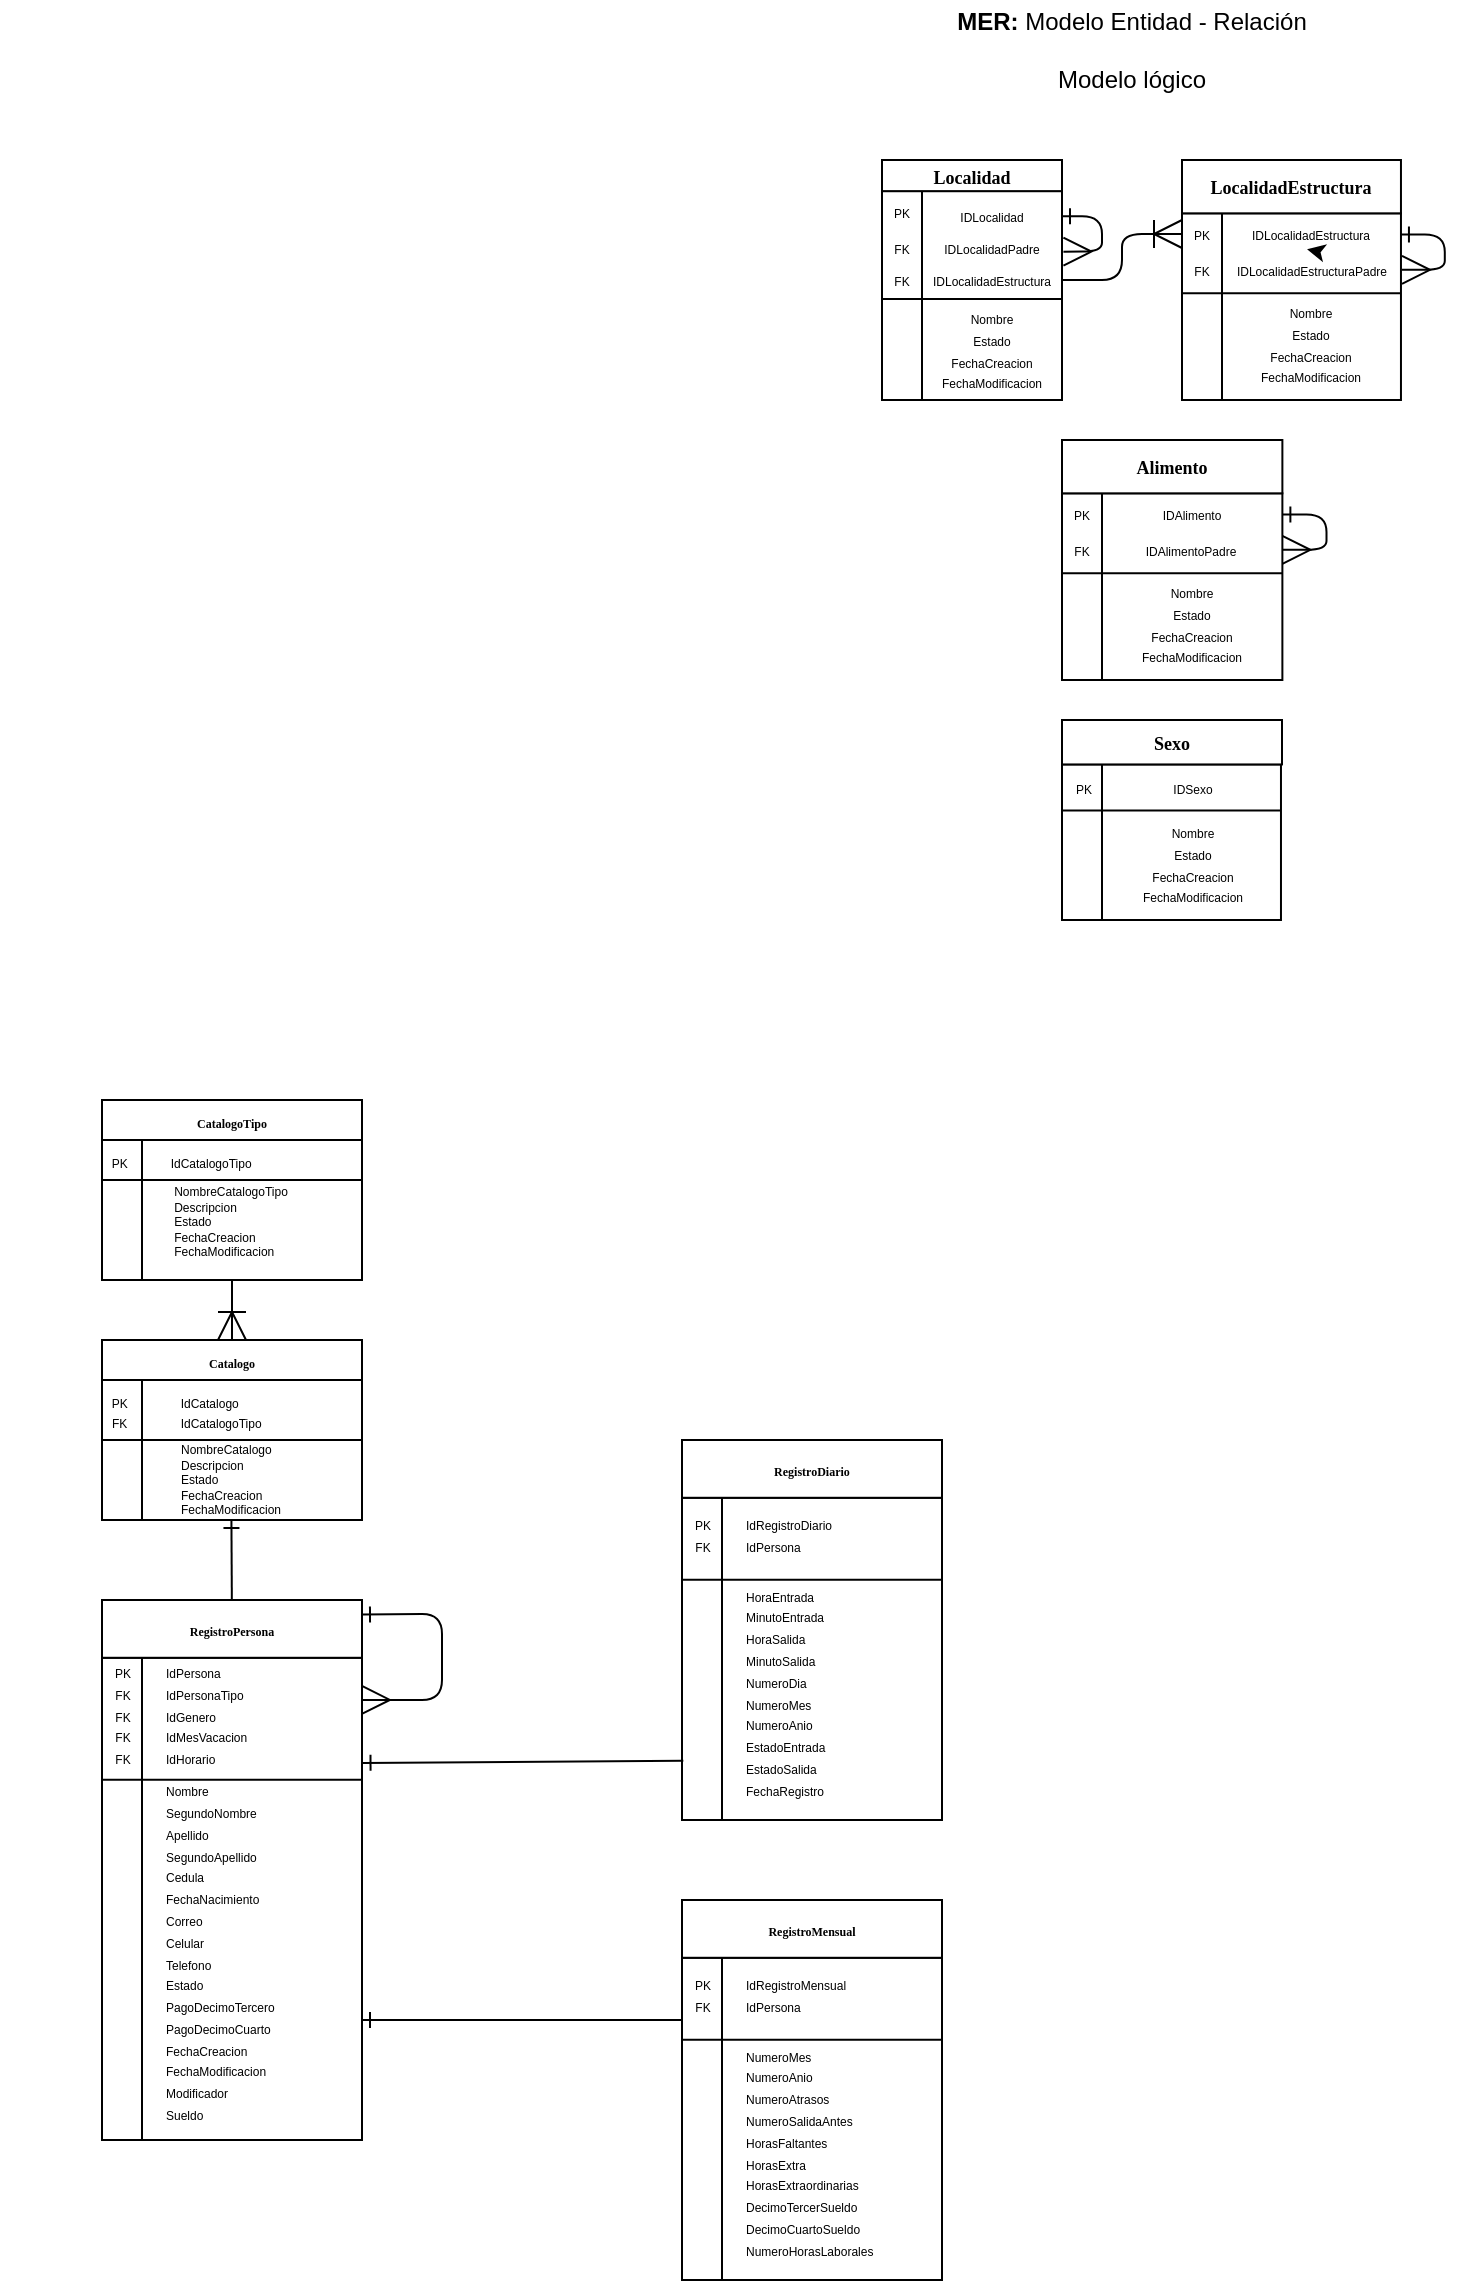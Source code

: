 <mxfile>
    <diagram id="bL_CgyZNcGlEZLFtbiTR" name="Page-1">
        <mxGraphModel dx="1449" dy="546" grid="1" gridSize="10" guides="1" tooltips="1" connect="1" arrows="1" fold="1" page="1" pageScale="1" pageWidth="850" pageHeight="1100" math="0" shadow="0">
            <root>
                <mxCell id="0"/>
                <mxCell id="1" parent="0"/>
                <mxCell id="77" value="&lt;b&gt;MER:&lt;/b&gt; Modelo Entidad - Relación&lt;br&gt;&lt;br&gt;Modelo lógico" style="text;html=1;strokeColor=none;fillColor=none;align=center;verticalAlign=middle;whiteSpace=wrap;rounded=0;" parent="1" vertex="1">
                    <mxGeometry x="490" y="30" width="230" height="50" as="geometry"/>
                </mxCell>
                <mxCell id="6" value="" style="group" parent="1" vertex="1" connectable="0">
                    <mxGeometry x="500" y="110" width="70" height="120" as="geometry"/>
                </mxCell>
                <mxCell id="4" value="" style="shape=internalStorage;whiteSpace=wrap;html=1;backgroundOutline=1;movable=1;resizable=1;rotatable=1;deletable=1;editable=1;connectable=1;dx=20;dy=54;" parent="6" vertex="1">
                    <mxGeometry x="-20" y="15.56" width="90" height="104.44" as="geometry"/>
                </mxCell>
                <mxCell id="5" value="&lt;b style=&quot;border-color: var(--border-color); font-family: &amp;quot;Comic Sans MS&amp;quot;;&quot;&gt;&lt;font style=&quot;font-size: 9px;&quot;&gt;Localidad&lt;/font&gt;&lt;/b&gt;" style="rounded=0;whiteSpace=wrap;html=1;shadow=0;movable=1;resizable=1;rotatable=1;deletable=1;editable=1;connectable=1;" parent="6" vertex="1">
                    <mxGeometry x="-20" width="90" height="15.56" as="geometry"/>
                </mxCell>
                <mxCell id="8" value="&lt;span style=&quot;font-size: 6px;&quot;&gt;IDLocalidad&lt;/span&gt;" style="text;html=1;strokeColor=none;fillColor=none;align=center;verticalAlign=middle;whiteSpace=wrap;rounded=0;shadow=0;fontSize=9;" parent="6" vertex="1">
                    <mxGeometry y="20" width="70" height="16.11" as="geometry"/>
                </mxCell>
                <mxCell id="9" value="&lt;span style=&quot;font-size: 6px;&quot;&gt;Nombre&lt;/span&gt;&lt;br style=&quot;border-color: var(--border-color); font-size: 6px;&quot;&gt;&lt;span style=&quot;font-size: 6px;&quot;&gt;Estado&lt;/span&gt;&lt;br style=&quot;border-color: var(--border-color); font-size: 6px;&quot;&gt;&lt;span style=&quot;font-size: 6px;&quot;&gt;FechaCreacion&lt;/span&gt;&lt;br style=&quot;border-color: var(--border-color); font-size: 6px;&quot;&gt;&lt;span style=&quot;font-size: 6px;&quot;&gt;FechaModificacion&lt;/span&gt;" style="text;html=1;strokeColor=none;fillColor=none;align=center;verticalAlign=middle;whiteSpace=wrap;rounded=0;shadow=0;fontSize=9;" parent="6" vertex="1">
                    <mxGeometry y="70.55" width="70" height="49.45" as="geometry"/>
                </mxCell>
                <mxCell id="95" value="&lt;font style=&quot;font-size: 6px;&quot;&gt;FK&lt;/font&gt;" style="text;html=1;strokeColor=none;fillColor=none;align=center;verticalAlign=middle;whiteSpace=wrap;rounded=0;shadow=0;fontSize=9;" parent="6" vertex="1">
                    <mxGeometry x="-20" y="54.44" width="20" height="11.11" as="geometry"/>
                </mxCell>
                <mxCell id="96" value="&lt;span style=&quot;font-size: 6px;&quot;&gt;IDLocalidadPadre&lt;/span&gt;" style="text;html=1;strokeColor=none;fillColor=none;align=center;verticalAlign=middle;whiteSpace=wrap;rounded=0;shadow=0;fontSize=9;" parent="6" vertex="1">
                    <mxGeometry y="33.33" width="70" height="21.11" as="geometry"/>
                </mxCell>
                <mxCell id="97" value="&lt;span style=&quot;font-size: 6px;&quot;&gt;IDLocalidadEstructura&lt;/span&gt;" style="text;html=1;strokeColor=none;fillColor=none;align=center;verticalAlign=middle;whiteSpace=wrap;rounded=0;shadow=0;fontSize=9;" parent="6" vertex="1">
                    <mxGeometry y="49.44" width="70" height="21.11" as="geometry"/>
                </mxCell>
                <mxCell id="10" value="" style="group" parent="1" vertex="1" connectable="0">
                    <mxGeometry x="630" y="110" width="110" height="120" as="geometry"/>
                </mxCell>
                <mxCell id="11" value="" style="shape=internalStorage;whiteSpace=wrap;html=1;backgroundOutline=1;movable=1;resizable=1;rotatable=1;deletable=1;editable=1;connectable=1;dx=20;dy=40;" parent="10" vertex="1">
                    <mxGeometry y="26.667" width="109.482" height="93.333" as="geometry"/>
                </mxCell>
                <mxCell id="12" value="&lt;font face=&quot;Comic Sans MS&quot; style=&quot;font-size: 9px;&quot;&gt;&lt;b style=&quot;&quot;&gt;LocalidadEstructura&lt;/b&gt;&lt;/font&gt;" style="rounded=0;whiteSpace=wrap;html=1;shadow=0;movable=1;resizable=1;rotatable=1;deletable=1;editable=1;connectable=1;" parent="10" vertex="1">
                    <mxGeometry width="109.482" height="26.667" as="geometry"/>
                </mxCell>
                <mxCell id="15" value="&lt;span style=&quot;font-size: 6px;&quot;&gt;Nombre&lt;br&gt;Estado&lt;br&gt;FechaCreacion&lt;br&gt;FechaModificacion&lt;br&gt;&lt;/span&gt;" style="text;html=1;strokeColor=none;fillColor=none;align=center;verticalAlign=middle;whiteSpace=wrap;rounded=0;shadow=0;fontSize=9;" parent="10" vertex="1">
                    <mxGeometry x="20" y="64.62" width="89.48" height="55.38" as="geometry"/>
                </mxCell>
                <mxCell id="13" value="&lt;font style=&quot;font-size: 6px;&quot;&gt;PK&lt;/font&gt;" style="text;html=1;strokeColor=none;fillColor=none;align=center;verticalAlign=middle;whiteSpace=wrap;rounded=0;shadow=0;fontSize=9;" parent="10" vertex="1">
                    <mxGeometry y="26.67" width="20" height="21.11" as="geometry"/>
                </mxCell>
                <mxCell id="14" value="&lt;font style=&quot;font-size: 6px;&quot;&gt;IDLocalidadEstructura&lt;/font&gt;" style="text;html=1;strokeColor=none;fillColor=none;align=center;verticalAlign=middle;whiteSpace=wrap;rounded=0;shadow=0;fontSize=9;" parent="10" vertex="1">
                    <mxGeometry x="20" y="26.67" width="89.48" height="21.11" as="geometry"/>
                </mxCell>
                <mxCell id="87" style="edgeStyle=none;html=1;exitX=0.5;exitY=0;exitDx=0;exitDy=0;" parent="10" source="86" edge="1">
                    <mxGeometry relative="1" as="geometry">
                        <mxPoint x="62.532" y="44.62" as="targetPoint"/>
                    </mxGeometry>
                </mxCell>
                <mxCell id="86" value="&lt;font style=&quot;font-size: 6px;&quot;&gt;IDLocalidadEstructuraPadre&lt;/font&gt;" style="text;html=1;strokeColor=none;fillColor=none;align=center;verticalAlign=middle;whiteSpace=wrap;rounded=0;shadow=0;fontSize=9;" parent="10" vertex="1">
                    <mxGeometry x="20" y="45.18" width="90" height="19.44" as="geometry"/>
                </mxCell>
                <mxCell id="17" value="&lt;font style=&quot;font-size: 6px;&quot;&gt;FK&lt;/font&gt;" style="text;html=1;strokeColor=none;fillColor=none;align=center;verticalAlign=middle;whiteSpace=wrap;rounded=0;shadow=0;fontSize=9;" parent="10" vertex="1">
                    <mxGeometry y="44.62" width="20" height="20" as="geometry"/>
                </mxCell>
                <mxCell id="91" value="" style="endArrow=ERmany;endFill=0;endSize=12;html=1;fontFamily=Comic Sans MS;fontSize=6;startArrow=ERone;startFill=0;exitX=1;exitY=0.5;exitDx=0;exitDy=0;edgeStyle=orthogonalEdgeStyle;entryX=1;entryY=0.5;entryDx=0;entryDy=0;" parent="10" source="14" target="86" edge="1">
                    <mxGeometry width="160" relative="1" as="geometry">
                        <mxPoint x="110.212" y="30" as="sourcePoint"/>
                        <mxPoint x="167.872" y="60" as="targetPoint"/>
                        <Array as="points">
                            <mxPoint x="131.378" y="37"/>
                            <mxPoint x="131.378" y="55"/>
                        </Array>
                    </mxGeometry>
                </mxCell>
                <mxCell id="19" value="" style="endArrow=ERoneToMany;endFill=0;endSize=12;html=1;fontFamily=Comic Sans MS;fontSize=6;edgeStyle=orthogonalEdgeStyle;entryX=0;entryY=0.5;entryDx=0;entryDy=0;" parent="1" target="13" edge="1">
                    <mxGeometry width="160" relative="1" as="geometry">
                        <mxPoint x="570" y="170" as="sourcePoint"/>
                        <mxPoint x="630" y="154.68" as="targetPoint"/>
                        <Array as="points">
                            <mxPoint x="600" y="170"/>
                            <mxPoint x="600" y="147"/>
                            <mxPoint x="630" y="147"/>
                        </Array>
                    </mxGeometry>
                </mxCell>
                <mxCell id="59" value="" style="group" parent="1" vertex="1" connectable="0">
                    <mxGeometry x="420" y="560" width="130" height="610" as="geometry"/>
                </mxCell>
                <mxCell id="67" value="" style="group" parent="59" vertex="1" connectable="0">
                    <mxGeometry y="230" width="130" height="380" as="geometry"/>
                </mxCell>
                <mxCell id="20" value="" style="group" parent="67" vertex="1" connectable="0">
                    <mxGeometry x="-330" y="-210" width="130" height="90" as="geometry"/>
                </mxCell>
                <mxCell id="21" value="" style="shape=internalStorage;whiteSpace=wrap;html=1;backgroundOutline=1;movable=1;resizable=1;rotatable=1;deletable=1;editable=1;connectable=1;" parent="20" vertex="1">
                    <mxGeometry y="20" width="130.0" height="70" as="geometry"/>
                </mxCell>
                <mxCell id="22" value="&lt;font face=&quot;Comic Sans MS&quot; style=&quot;font-size: 6px;&quot;&gt;&lt;b style=&quot;&quot;&gt;CatalogoTipo&lt;/b&gt;&lt;/font&gt;" style="rounded=0;whiteSpace=wrap;html=1;shadow=0;movable=1;resizable=1;rotatable=1;deletable=1;editable=1;connectable=1;" parent="20" vertex="1">
                    <mxGeometry width="130.0" height="20" as="geometry"/>
                </mxCell>
                <mxCell id="23" value="&lt;font style=&quot;font-size: 6px;&quot;&gt;&lt;br&gt;&amp;nbsp; &amp;nbsp; PK&lt;/font&gt;" style="text;html=1;strokeColor=none;fillColor=none;align=center;verticalAlign=middle;whiteSpace=wrap;rounded=0;shadow=0;fontSize=9;" parent="20" vertex="1">
                    <mxGeometry x="-50.003" y="10" width="111.429" height="30.0" as="geometry"/>
                </mxCell>
                <mxCell id="24" value="&lt;font style=&quot;font-size: 6px;&quot;&gt;&lt;span style=&quot;white-space: pre;&quot;&gt;&#9;&lt;/span&gt;&lt;br&gt;&amp;nbsp; &amp;nbsp; &amp;nbsp; &amp;nbsp; IdCatalogoTipo&lt;/font&gt;" style="text;html=1;strokeColor=none;fillColor=none;align=left;verticalAlign=middle;whiteSpace=wrap;rounded=0;shadow=0;fontSize=9;" parent="20" vertex="1">
                    <mxGeometry x="18.571" y="10" width="111.429" height="30.0" as="geometry"/>
                </mxCell>
                <mxCell id="25" value="&lt;span style=&quot;font-size: 6px;&quot;&gt;NombreCatalogoTipo&lt;/span&gt;&lt;br&gt;&lt;div style=&quot;font-size: 6px; text-align: left;&quot;&gt;&lt;span style=&quot;background-color: initial;&quot;&gt;Descripcion&lt;/span&gt;&lt;/div&gt;&lt;div style=&quot;font-size: 6px; text-align: left;&quot;&gt;&lt;span style=&quot;background-color: initial;&quot;&gt;Estado&lt;/span&gt;&lt;/div&gt;&lt;div style=&quot;font-size: 6px; text-align: left;&quot;&gt;&lt;span style=&quot;background-color: initial;&quot;&gt;FechaCreacion&lt;/span&gt;&lt;/div&gt;&lt;div style=&quot;font-size: 6px; text-align: left;&quot;&gt;&lt;span style=&quot;background-color: initial;&quot;&gt;FechaModificacion&lt;/span&gt;&lt;/div&gt;&lt;div style=&quot;text-align: left;&quot;&gt;&lt;span style=&quot;font-size: 6px;&quot;&gt;&lt;br&gt;&lt;/span&gt;&lt;/div&gt;" style="text;html=1;strokeColor=none;fillColor=none;align=center;verticalAlign=middle;whiteSpace=wrap;rounded=0;shadow=0;fontSize=9;" parent="20" vertex="1">
                    <mxGeometry x="9.29" y="49.091" width="111.43" height="32.335" as="geometry"/>
                </mxCell>
                <mxCell id="27" value="" style="group" parent="67" vertex="1" connectable="0">
                    <mxGeometry x="-330" y="-90" width="130.0" height="90" as="geometry"/>
                </mxCell>
                <mxCell id="28" value="" style="shape=internalStorage;whiteSpace=wrap;html=1;backgroundOutline=1;movable=1;resizable=1;rotatable=1;deletable=1;editable=1;connectable=1;dx=20;dy=30;" parent="27" vertex="1">
                    <mxGeometry y="20" width="130.0" height="70" as="geometry"/>
                </mxCell>
                <mxCell id="29" value="&lt;font face=&quot;Comic Sans MS&quot;&gt;&lt;span style=&quot;font-size: 6px;&quot;&gt;&lt;b&gt;Catalogo&lt;/b&gt;&lt;/span&gt;&lt;/font&gt;" style="rounded=0;whiteSpace=wrap;html=1;shadow=0;movable=1;resizable=1;rotatable=1;deletable=1;editable=1;connectable=1;" parent="27" vertex="1">
                    <mxGeometry width="130.0" height="20" as="geometry"/>
                </mxCell>
                <mxCell id="30" value="&lt;font style=&quot;font-size: 6px;&quot;&gt;&lt;br&gt;&amp;nbsp; &amp;nbsp; PK&lt;/font&gt;" style="text;html=1;strokeColor=none;fillColor=none;align=center;verticalAlign=middle;whiteSpace=wrap;rounded=0;shadow=0;fontSize=9;" parent="27" vertex="1">
                    <mxGeometry x="-50.003" y="10" width="111.429" height="30.0" as="geometry"/>
                </mxCell>
                <mxCell id="31" value="&lt;font style=&quot;font-size: 6px;&quot;&gt;&lt;span style=&quot;white-space: pre;&quot;&gt;&#9;&lt;/span&gt;&lt;br&gt;&lt;span style=&quot;white-space: pre;&quot;&gt;&#9;&lt;/span&gt;&amp;nbsp; &amp;nbsp;IdCatalogo&lt;span style=&quot;white-space: pre;&quot;&gt;&#9;&lt;/span&gt;&lt;/font&gt;" style="text;html=1;strokeColor=none;fillColor=none;align=left;verticalAlign=middle;whiteSpace=wrap;rounded=0;shadow=0;fontSize=9;" parent="27" vertex="1">
                    <mxGeometry x="18.571" y="10" width="111.429" height="30.0" as="geometry"/>
                </mxCell>
                <mxCell id="32" value="&lt;div style=&quot;text-align: left;&quot;&gt;&lt;span style=&quot;font-size: 6px; background-color: initial;&quot;&gt;NombreCatalogo&lt;/span&gt;&lt;/div&gt;&lt;div style=&quot;font-size: 6px; text-align: left;&quot;&gt;&lt;span style=&quot;background-color: initial;&quot;&gt;Descripcion&lt;/span&gt;&lt;/div&gt;&lt;div style=&quot;font-size: 6px; text-align: left;&quot;&gt;&lt;span style=&quot;background-color: initial;&quot;&gt;Estado&lt;/span&gt;&lt;/div&gt;&lt;div style=&quot;font-size: 6px; text-align: left;&quot;&gt;&lt;span style=&quot;background-color: initial;&quot;&gt;FechaCreacion&lt;/span&gt;&lt;/div&gt;&lt;div style=&quot;font-size: 6px; text-align: left;&quot;&gt;&lt;span style=&quot;background-color: initial;&quot;&gt;FechaModificacion&lt;/span&gt;&lt;/div&gt;&lt;div style=&quot;text-align: left;&quot;&gt;&lt;span style=&quot;font-size: 6px;&quot;&gt;&lt;br&gt;&lt;/span&gt;&lt;/div&gt;" style="text;html=1;strokeColor=none;fillColor=none;align=center;verticalAlign=middle;whiteSpace=wrap;rounded=0;shadow=0;fontSize=9;" parent="27" vertex="1">
                    <mxGeometry x="9.29" y="57.661" width="111.43" height="32.335" as="geometry"/>
                </mxCell>
                <mxCell id="33" value="&lt;font style=&quot;font-size: 6px;&quot;&gt;&lt;br&gt;&amp;nbsp; &amp;nbsp; FK&lt;/font&gt;" style="text;html=1;strokeColor=none;fillColor=none;align=center;verticalAlign=middle;whiteSpace=wrap;rounded=0;shadow=0;fontSize=9;" parent="27" vertex="1">
                    <mxGeometry x="-50.003" y="20" width="111.429" height="30.0" as="geometry"/>
                </mxCell>
                <mxCell id="34" value="&lt;font style=&quot;font-size: 6px;&quot;&gt;&amp;nbsp; &amp;nbsp; &amp;nbsp; &amp;nbsp; &amp;nbsp; &amp;nbsp;&lt;span style=&quot;white-space: pre;&quot;&gt;&#9;&lt;/span&gt;&lt;span style=&quot;white-space: pre;&quot;&gt;&#9;&lt;span style=&quot;white-space: pre;&quot;&gt;&#9;&lt;/span&gt;&lt;/span&gt;&lt;br&gt;&amp;nbsp; &amp;nbsp; &amp;nbsp; &amp;nbsp; &amp;nbsp; &amp;nbsp;IdCatalogoTipo&lt;span style=&quot;white-space: pre;&quot;&gt;&#9;&lt;/span&gt;&lt;/font&gt;" style="text;html=1;strokeColor=none;fillColor=none;align=left;verticalAlign=middle;whiteSpace=wrap;rounded=0;shadow=0;fontSize=9;" parent="27" vertex="1">
                    <mxGeometry x="18.571" y="20" width="111.429" height="30.0" as="geometry"/>
                </mxCell>
                <mxCell id="35" value="" style="endArrow=ERoneToMany;endFill=0;endSize=12;html=1;fontFamily=Comic Sans MS;fontSize=6;exitX=0.5;exitY=1;exitDx=0;exitDy=0;entryX=0.5;entryY=0;entryDx=0;entryDy=0;" parent="67" source="21" target="29" edge="1">
                    <mxGeometry width="160" relative="1" as="geometry">
                        <mxPoint x="-269.28" y="-119.999" as="sourcePoint"/>
                        <mxPoint x="-209.28" y="-121.15" as="targetPoint"/>
                    </mxGeometry>
                </mxCell>
                <mxCell id="36" value="" style="group" parent="67" vertex="1" connectable="0">
                    <mxGeometry x="-330" y="40" width="130" height="270" as="geometry"/>
                </mxCell>
                <mxCell id="37" value="" style="shape=internalStorage;whiteSpace=wrap;html=1;backgroundOutline=1;movable=1;resizable=1;rotatable=1;deletable=1;editable=1;connectable=1;dx=20;dy=61;" parent="36" vertex="1">
                    <mxGeometry y="28.89" width="130" height="241.11" as="geometry"/>
                </mxCell>
                <mxCell id="38" value="&lt;font face=&quot;Comic Sans MS&quot;&gt;&lt;span style=&quot;font-size: 6px;&quot;&gt;&lt;b&gt;RegistroPersona&lt;/b&gt;&lt;/span&gt;&lt;/font&gt;" style="rounded=0;whiteSpace=wrap;html=1;shadow=0;movable=1;resizable=1;rotatable=1;deletable=1;editable=1;connectable=1;" parent="36" vertex="1">
                    <mxGeometry width="130" height="28.889" as="geometry"/>
                </mxCell>
                <mxCell id="39" value="&lt;font style=&quot;font-size: 6px;&quot;&gt;&lt;br&gt;PK&lt;br&gt;FK&lt;br&gt;FK&lt;br&gt;FK&lt;br&gt;FK&lt;br&gt;&lt;/font&gt;" style="text;html=1;strokeColor=none;fillColor=none;align=center;verticalAlign=middle;whiteSpace=wrap;rounded=0;shadow=0;fontSize=9;" parent="36" vertex="1">
                    <mxGeometry x="-40" y="30" width="101.43" height="43.33" as="geometry"/>
                </mxCell>
                <mxCell id="40" value="&lt;span style=&quot;font-size: 6px;&quot;&gt;&lt;br&gt;IdPersona&lt;br&gt;IdPersonaTipo&lt;br&gt;IdGenero&lt;br&gt;IdMesVacacion&lt;br&gt;IdHorario&lt;br&gt;&lt;/span&gt;" style="text;html=1;strokeColor=none;fillColor=none;align=left;verticalAlign=middle;whiteSpace=wrap;rounded=0;shadow=0;fontSize=9;" parent="36" vertex="1">
                    <mxGeometry x="30.001" y="30.004" width="111.429" height="43.333" as="geometry"/>
                </mxCell>
                <mxCell id="41" value="&lt;div style=&quot;&quot;&gt;&lt;span style=&quot;font-size: 6px;&quot;&gt;Nombre&lt;/span&gt;&lt;/div&gt;&lt;div style=&quot;&quot;&gt;&lt;span style=&quot;font-size: 6px;&quot;&gt;SegundoNombre&lt;/span&gt;&lt;/div&gt;&lt;div style=&quot;&quot;&gt;&lt;span style=&quot;font-size: 6px;&quot;&gt;Apellido&lt;/span&gt;&lt;/div&gt;&lt;div style=&quot;&quot;&gt;&lt;span style=&quot;font-size: 6px;&quot;&gt;SegundoApellido&lt;/span&gt;&lt;/div&gt;&lt;div style=&quot;&quot;&gt;&lt;span style=&quot;font-size: 6px;&quot;&gt;Cedula&lt;/span&gt;&lt;/div&gt;&lt;div style=&quot;&quot;&gt;&lt;span style=&quot;font-size: 6px;&quot;&gt;FechaNacimiento&lt;/span&gt;&lt;/div&gt;&lt;div style=&quot;&quot;&gt;&lt;span style=&quot;font-size: 6px;&quot;&gt;Correo&lt;/span&gt;&lt;/div&gt;&lt;div style=&quot;&quot;&gt;&lt;span style=&quot;font-size: 6px;&quot;&gt;Celular&lt;/span&gt;&lt;/div&gt;&lt;div style=&quot;&quot;&gt;&lt;span style=&quot;font-size: 6px;&quot;&gt;Telefono&lt;/span&gt;&lt;/div&gt;&lt;div style=&quot;&quot;&gt;&lt;span style=&quot;font-size: 6px;&quot;&gt;Estado&lt;/span&gt;&lt;/div&gt;&lt;div style=&quot;&quot;&gt;&lt;span style=&quot;font-size: 6px;&quot;&gt;PagoDecimoTercero&lt;/span&gt;&lt;/div&gt;&lt;div style=&quot;&quot;&gt;&lt;span style=&quot;font-size: 6px;&quot;&gt;PagoDecimoCuarto&lt;/span&gt;&lt;/div&gt;&lt;div style=&quot;&quot;&gt;&lt;span style=&quot;font-size: 6px;&quot;&gt;FechaCreacion&lt;/span&gt;&lt;/div&gt;&lt;div style=&quot;&quot;&gt;&lt;span style=&quot;font-size: 6px;&quot;&gt;FechaModificacion&lt;/span&gt;&lt;/div&gt;&lt;div style=&quot;&quot;&gt;&lt;span style=&quot;font-size: 6px;&quot;&gt;Modificador&lt;/span&gt;&lt;/div&gt;&lt;div style=&quot;&quot;&gt;&lt;span style=&quot;font-size: 6px;&quot;&gt;Sueldo&lt;/span&gt;&lt;/div&gt;" style="text;html=1;strokeColor=none;fillColor=none;align=left;verticalAlign=middle;whiteSpace=wrap;rounded=0;shadow=0;fontSize=9;" parent="36" vertex="1">
                    <mxGeometry x="30" y="160.001" width="111.43" height="32.335" as="geometry"/>
                </mxCell>
                <mxCell id="58" value="" style="endArrow=ERmany;endFill=0;endSize=12;html=1;fontFamily=Comic Sans MS;fontSize=6;startArrow=ERone;startFill=0;entryX=0.897;entryY=0.461;entryDx=0;entryDy=0;entryPerimeter=0;exitX=1;exitY=0.25;exitDx=0;exitDy=0;" parent="36" source="38" target="40" edge="1">
                    <mxGeometry width="160" relative="1" as="geometry">
                        <mxPoint x="110" y="-10" as="sourcePoint"/>
                        <mxPoint x="94.923" y="30" as="targetPoint"/>
                        <Array as="points">
                            <mxPoint x="170" y="7"/>
                            <mxPoint x="170" y="50"/>
                        </Array>
                    </mxGeometry>
                </mxCell>
                <mxCell id="55" value="" style="endArrow=none;endFill=0;endSize=12;html=1;fontFamily=Comic Sans MS;fontSize=6;exitX=0.5;exitY=1;exitDx=0;exitDy=0;startArrow=ERone;startFill=0;" parent="67" target="38" edge="1">
                    <mxGeometry width="160" relative="1" as="geometry">
                        <mxPoint x="-265.29" as="sourcePoint"/>
                        <mxPoint x="-265.29" y="30" as="targetPoint"/>
                    </mxGeometry>
                </mxCell>
                <mxCell id="60" value="" style="shape=internalStorage;whiteSpace=wrap;html=1;backgroundOutline=1;movable=1;resizable=1;rotatable=1;deletable=1;editable=1;connectable=1;dx=20;dy=41;" parent="67" vertex="1">
                    <mxGeometry x="-40" y="-11.11" width="130" height="161.11" as="geometry"/>
                </mxCell>
                <mxCell id="61" value="&lt;font face=&quot;Comic Sans MS&quot;&gt;&lt;span style=&quot;font-size: 6px;&quot;&gt;&lt;b&gt;RegistroDiario&lt;/b&gt;&lt;/span&gt;&lt;/font&gt;" style="rounded=0;whiteSpace=wrap;html=1;shadow=0;movable=1;resizable=1;rotatable=1;deletable=1;editable=1;connectable=1;" parent="67" vertex="1">
                    <mxGeometry x="-40" y="-40" width="130" height="28.889" as="geometry"/>
                </mxCell>
                <mxCell id="62" value="&lt;font style=&quot;font-size: 6px;&quot;&gt;&lt;br&gt;PK&lt;br&gt;FK&lt;br&gt;&lt;/font&gt;" style="text;html=1;strokeColor=none;fillColor=none;align=center;verticalAlign=middle;whiteSpace=wrap;rounded=0;shadow=0;fontSize=9;" parent="67" vertex="1">
                    <mxGeometry x="-80" y="-20" width="101.43" height="43.33" as="geometry"/>
                </mxCell>
                <mxCell id="63" value="&lt;span style=&quot;font-size: 6px;&quot;&gt;&lt;br&gt;IdRegistroDiario&lt;br&gt;IdPersona&lt;br&gt;&lt;/span&gt;" style="text;html=1;strokeColor=none;fillColor=none;align=left;verticalAlign=middle;whiteSpace=wrap;rounded=0;shadow=0;fontSize=9;" parent="67" vertex="1">
                    <mxGeometry x="-9.999" y="-19.996" width="111.429" height="43.333" as="geometry"/>
                </mxCell>
                <mxCell id="64" value="&lt;div style=&quot;&quot;&gt;&lt;span style=&quot;font-size: 6px;&quot;&gt;HoraEntrada&lt;/span&gt;&lt;/div&gt;&lt;div style=&quot;&quot;&gt;&lt;span style=&quot;font-size: 6px;&quot;&gt;MinutoEntrada&lt;/span&gt;&lt;/div&gt;&lt;div style=&quot;&quot;&gt;&lt;span style=&quot;font-size: 6px;&quot;&gt;HoraSalida&lt;/span&gt;&lt;/div&gt;&lt;div style=&quot;&quot;&gt;&lt;span style=&quot;font-size: 6px;&quot;&gt;MinutoSalida&lt;/span&gt;&lt;/div&gt;&lt;div style=&quot;&quot;&gt;&lt;span style=&quot;font-size: 6px;&quot;&gt;NumeroDia&lt;/span&gt;&lt;/div&gt;&lt;div style=&quot;&quot;&gt;&lt;span style=&quot;font-size: 6px;&quot;&gt;NumeroMes&lt;/span&gt;&lt;/div&gt;&lt;div style=&quot;&quot;&gt;&lt;span style=&quot;font-size: 6px;&quot;&gt;NumeroAnio&lt;/span&gt;&lt;/div&gt;&lt;div style=&quot;&quot;&gt;&lt;span style=&quot;font-size: 6px;&quot;&gt;EstadoEntrada&lt;/span&gt;&lt;/div&gt;&lt;div style=&quot;&quot;&gt;&lt;span style=&quot;font-size: 6px;&quot;&gt;EstadoSalida&lt;/span&gt;&lt;/div&gt;&lt;div style=&quot;&quot;&gt;&lt;span style=&quot;font-size: 6px;&quot;&gt;FechaRegistro&lt;/span&gt;&lt;/div&gt;" style="text;html=1;strokeColor=none;fillColor=none;align=left;verticalAlign=middle;whiteSpace=wrap;rounded=0;shadow=0;fontSize=9;" parent="67" vertex="1">
                    <mxGeometry x="-10" y="70.001" width="111.43" height="32.335" as="geometry"/>
                </mxCell>
                <mxCell id="68" value="" style="shape=internalStorage;whiteSpace=wrap;html=1;backgroundOutline=1;movable=1;resizable=1;rotatable=1;deletable=1;editable=1;connectable=1;dx=20;dy=41;" parent="67" vertex="1">
                    <mxGeometry x="-40" y="218.89" width="130" height="161.11" as="geometry"/>
                </mxCell>
                <mxCell id="69" value="&lt;font face=&quot;Comic Sans MS&quot;&gt;&lt;span style=&quot;font-size: 6px;&quot;&gt;&lt;b&gt;RegistroMensual&lt;/b&gt;&lt;/span&gt;&lt;/font&gt;" style="rounded=0;whiteSpace=wrap;html=1;shadow=0;movable=1;resizable=1;rotatable=1;deletable=1;editable=1;connectable=1;" parent="67" vertex="1">
                    <mxGeometry x="-40" y="190" width="130" height="28.889" as="geometry"/>
                </mxCell>
                <mxCell id="70" value="&lt;font style=&quot;font-size: 6px;&quot;&gt;&lt;br&gt;PK&lt;br&gt;FK&lt;br&gt;&lt;/font&gt;" style="text;html=1;strokeColor=none;fillColor=none;align=center;verticalAlign=middle;whiteSpace=wrap;rounded=0;shadow=0;fontSize=9;" parent="67" vertex="1">
                    <mxGeometry x="-80" y="210" width="101.43" height="43.33" as="geometry"/>
                </mxCell>
                <mxCell id="71" value="&lt;span style=&quot;font-size: 6px;&quot;&gt;&lt;br&gt;IdRegistroMensual&lt;br&gt;IdPersona&lt;br&gt;&lt;/span&gt;" style="text;html=1;strokeColor=none;fillColor=none;align=left;verticalAlign=middle;whiteSpace=wrap;rounded=0;shadow=0;fontSize=9;" parent="67" vertex="1">
                    <mxGeometry x="-9.999" y="210.004" width="111.429" height="43.333" as="geometry"/>
                </mxCell>
                <mxCell id="72" value="&lt;div style=&quot;&quot;&gt;&lt;span style=&quot;font-size: 6px;&quot;&gt;NumeroMes&lt;/span&gt;&lt;/div&gt;&lt;div style=&quot;&quot;&gt;&lt;span style=&quot;font-size: 6px;&quot;&gt;NumeroAnio&lt;/span&gt;&lt;/div&gt;&lt;div style=&quot;&quot;&gt;&lt;span style=&quot;font-size: 6px;&quot;&gt;NumeroAtrasos&lt;/span&gt;&lt;/div&gt;&lt;div style=&quot;&quot;&gt;&lt;span style=&quot;font-size: 6px;&quot;&gt;NumeroSalidaAntes&lt;/span&gt;&lt;/div&gt;&lt;div style=&quot;&quot;&gt;&lt;span style=&quot;font-size: 6px;&quot;&gt;HorasFaltantes&lt;/span&gt;&lt;/div&gt;&lt;div style=&quot;&quot;&gt;&lt;span style=&quot;font-size: 6px;&quot;&gt;HorasExtra&lt;/span&gt;&lt;/div&gt;&lt;div style=&quot;&quot;&gt;&lt;span style=&quot;font-size: 6px;&quot;&gt;HorasExtraordinarias&lt;/span&gt;&lt;/div&gt;&lt;div style=&quot;&quot;&gt;&lt;span style=&quot;font-size: 6px;&quot;&gt;DecimoTercerSueldo&lt;/span&gt;&lt;/div&gt;&lt;div style=&quot;&quot;&gt;&lt;span style=&quot;font-size: 6px;&quot;&gt;DecimoCuartoSueldo&lt;/span&gt;&lt;/div&gt;&lt;div style=&quot;&quot;&gt;&lt;span style=&quot;font-size: 6px;&quot;&gt;NumeroHorasLaborales&lt;/span&gt;&lt;/div&gt;" style="text;html=1;strokeColor=none;fillColor=none;align=left;verticalAlign=middle;whiteSpace=wrap;rounded=0;shadow=0;fontSize=9;" parent="67" vertex="1">
                    <mxGeometry x="-10" y="300.001" width="111.43" height="32.335" as="geometry"/>
                </mxCell>
                <mxCell id="73" value="" style="endArrow=none;endFill=0;endSize=12;html=1;fontFamily=Comic Sans MS;fontSize=6;startArrow=ERone;startFill=0;exitX=1.002;exitY=0.218;exitDx=0;exitDy=0;exitPerimeter=0;entryX=0.005;entryY=0.816;entryDx=0;entryDy=0;entryPerimeter=0;" parent="67" source="37" target="60" edge="1">
                    <mxGeometry width="160" relative="1" as="geometry">
                        <mxPoint x="-160" y="150" as="sourcePoint"/>
                        <mxPoint x="-130" y="40" as="targetPoint"/>
                    </mxGeometry>
                </mxCell>
                <mxCell id="74" value="" style="endArrow=none;endFill=0;endSize=12;html=1;fontFamily=Comic Sans MS;fontSize=6;startArrow=ERone;startFill=0;exitX=1.005;exitY=0.172;exitDx=0;exitDy=0;exitPerimeter=0;entryX=0.005;entryY=0.816;entryDx=0;entryDy=0;entryPerimeter=0;" parent="67" edge="1">
                    <mxGeometry width="160" relative="1" as="geometry">
                        <mxPoint x="-200.0" y="250.001" as="sourcePoint"/>
                        <mxPoint x="-40.0" y="249.996" as="targetPoint"/>
                    </mxGeometry>
                </mxCell>
                <mxCell id="7" value="&lt;font style=&quot;font-size: 6px;&quot;&gt;PK&lt;/font&gt;" style="text;html=1;strokeColor=none;fillColor=none;align=center;verticalAlign=middle;whiteSpace=wrap;rounded=0;shadow=0;fontSize=9;" parent="1" vertex="1">
                    <mxGeometry x="480" y="130" width="20" height="11.11" as="geometry"/>
                </mxCell>
                <mxCell id="94" value="&lt;font style=&quot;font-size: 6px;&quot;&gt;FK&lt;/font&gt;" style="text;html=1;strokeColor=none;fillColor=none;align=center;verticalAlign=middle;whiteSpace=wrap;rounded=0;shadow=0;fontSize=9;" parent="1" vertex="1">
                    <mxGeometry x="480" y="148.33" width="20" height="11.11" as="geometry"/>
                </mxCell>
                <mxCell id="98" value="" style="endArrow=ERmany;endFill=0;endSize=12;html=1;fontFamily=Comic Sans MS;fontSize=6;startArrow=ERone;startFill=0;exitX=1;exitY=0.5;exitDx=0;exitDy=0;edgeStyle=orthogonalEdgeStyle;entryX=1;entryY=0.5;entryDx=0;entryDy=0;" parent="1" edge="1">
                    <mxGeometry width="160" relative="1" as="geometry">
                        <mxPoint x="570" y="138.145" as="sourcePoint"/>
                        <mxPoint x="570.71" y="155.82" as="targetPoint"/>
                        <Array as="points">
                            <mxPoint x="590" y="138"/>
                            <mxPoint x="590" y="156"/>
                        </Array>
                    </mxGeometry>
                </mxCell>
                <mxCell id="109" value="" style="group" parent="1" vertex="1" connectable="0">
                    <mxGeometry x="570" y="250" width="110.71" height="120" as="geometry"/>
                </mxCell>
                <mxCell id="110" value="" style="shape=internalStorage;whiteSpace=wrap;html=1;backgroundOutline=1;movable=1;resizable=1;rotatable=1;deletable=1;editable=1;connectable=1;dx=20;dy=40;" parent="109" vertex="1">
                    <mxGeometry y="26.667" width="110.188" height="93.333" as="geometry"/>
                </mxCell>
                <mxCell id="111" value="&lt;font face=&quot;Comic Sans MS&quot; style=&quot;font-size: 9px;&quot;&gt;&lt;b style=&quot;&quot;&gt;Alimento&lt;/b&gt;&lt;/font&gt;" style="rounded=0;whiteSpace=wrap;html=1;shadow=0;movable=1;resizable=1;rotatable=1;deletable=1;editable=1;connectable=1;" parent="109" vertex="1">
                    <mxGeometry width="110.188" height="26.667" as="geometry"/>
                </mxCell>
                <mxCell id="112" value="&lt;span style=&quot;font-size: 6px;&quot;&gt;Nombre&lt;br&gt;Estado&lt;br&gt;FechaCreacion&lt;br&gt;FechaModificacion&lt;br&gt;&lt;/span&gt;" style="text;html=1;strokeColor=none;fillColor=none;align=center;verticalAlign=middle;whiteSpace=wrap;rounded=0;shadow=0;fontSize=9;" parent="109" vertex="1">
                    <mxGeometry x="20" y="64.62" width="90.19" height="55.38" as="geometry"/>
                </mxCell>
                <mxCell id="113" value="&lt;font style=&quot;font-size: 6px;&quot;&gt;PK&lt;/font&gt;" style="text;html=1;strokeColor=none;fillColor=none;align=center;verticalAlign=middle;whiteSpace=wrap;rounded=0;shadow=0;fontSize=9;" parent="109" vertex="1">
                    <mxGeometry y="26.67" width="20" height="21.11" as="geometry"/>
                </mxCell>
                <mxCell id="114" value="&lt;font style=&quot;font-size: 6px;&quot;&gt;IDAlimento&lt;/font&gt;" style="text;html=1;strokeColor=none;fillColor=none;align=center;verticalAlign=middle;whiteSpace=wrap;rounded=0;shadow=0;fontSize=9;" parent="109" vertex="1">
                    <mxGeometry x="20" y="26.67" width="90.19" height="21.11" as="geometry"/>
                </mxCell>
                <mxCell id="117" value="&lt;font style=&quot;font-size: 6px;&quot;&gt;FK&lt;/font&gt;" style="text;html=1;strokeColor=none;fillColor=none;align=center;verticalAlign=middle;whiteSpace=wrap;rounded=0;shadow=0;fontSize=9;" parent="109" vertex="1">
                    <mxGeometry y="44.62" width="20" height="20" as="geometry"/>
                </mxCell>
                <mxCell id="116" value="&lt;span style=&quot;font-size: 6px;&quot;&gt;IDAlimentoPadre&lt;/span&gt;" style="text;html=1;strokeColor=none;fillColor=none;align=center;verticalAlign=middle;whiteSpace=wrap;rounded=0;shadow=0;fontSize=9;" parent="109" vertex="1">
                    <mxGeometry x="19.48" y="45.18" width="90.71" height="19.44" as="geometry"/>
                </mxCell>
                <mxCell id="118" value="" style="endArrow=ERmany;endFill=0;endSize=12;html=1;fontFamily=Comic Sans MS;fontSize=6;startArrow=ERone;startFill=0;exitX=1;exitY=0.5;exitDx=0;exitDy=0;edgeStyle=orthogonalEdgeStyle;entryX=1;entryY=0.5;entryDx=0;entryDy=0;" parent="109" source="114" target="116" edge="1">
                    <mxGeometry width="160" relative="1" as="geometry">
                        <mxPoint x="110.923" y="30" as="sourcePoint"/>
                        <mxPoint x="168.956" y="60" as="targetPoint"/>
                        <Array as="points">
                            <mxPoint x="132.226" y="37"/>
                            <mxPoint x="132.226" y="55"/>
                        </Array>
                    </mxGeometry>
                </mxCell>
                <mxCell id="119" value="" style="group" parent="1" vertex="1" connectable="0">
                    <mxGeometry x="570" y="390" width="110" height="100" as="geometry"/>
                </mxCell>
                <mxCell id="120" value="" style="shape=internalStorage;whiteSpace=wrap;html=1;backgroundOutline=1;movable=1;resizable=1;rotatable=1;deletable=1;editable=1;connectable=1;dx=20;dy=23;" parent="119" vertex="1">
                    <mxGeometry y="22.22" width="109.483" height="77.78" as="geometry"/>
                </mxCell>
                <mxCell id="121" value="&lt;font face=&quot;Comic Sans MS&quot; style=&quot;font-size: 9px;&quot;&gt;&lt;b style=&quot;&quot;&gt;Sexo&lt;/b&gt;&lt;/font&gt;" style="rounded=0;whiteSpace=wrap;html=1;shadow=0;movable=1;resizable=1;rotatable=1;deletable=1;editable=1;connectable=1;" parent="119" vertex="1">
                    <mxGeometry width="110.0" height="22.22" as="geometry"/>
                </mxCell>
                <mxCell id="122" value="&lt;span style=&quot;font-size: 6px;&quot;&gt;Nombre&lt;br&gt;Estado&lt;br&gt;FechaCreacion&lt;br&gt;FechaModificacion&lt;br&gt;&lt;/span&gt;" style="text;html=1;strokeColor=none;fillColor=none;align=center;verticalAlign=middle;whiteSpace=wrap;rounded=0;shadow=0;fontSize=9;" parent="119" vertex="1">
                    <mxGeometry x="22" y="44.63" width="87.483" height="55.37" as="geometry"/>
                </mxCell>
                <mxCell id="123" value="&lt;font style=&quot;font-size: 6px;&quot;&gt;PK&lt;/font&gt;" style="text;html=1;strokeColor=none;fillColor=none;align=center;verticalAlign=middle;whiteSpace=wrap;rounded=0;shadow=0;fontSize=9;" parent="119" vertex="1">
                    <mxGeometry y="23.52" width="22" height="21.11" as="geometry"/>
                </mxCell>
                <mxCell id="124" value="&lt;font style=&quot;font-size: 6px;&quot;&gt;IDSexo&lt;/font&gt;" style="text;html=1;strokeColor=none;fillColor=none;align=center;verticalAlign=middle;whiteSpace=wrap;rounded=0;shadow=0;fontSize=9;" parent="119" vertex="1">
                    <mxGeometry x="22" y="23.52" width="87.483" height="21.11" as="geometry"/>
                </mxCell>
                <mxCell id="125" style="edgeStyle=none;html=1;exitX=0.5;exitY=0;exitDx=0;exitDy=0;" parent="119" edge="1">
                    <mxGeometry relative="1" as="geometry">
                        <mxPoint x="62.532" y="41.47" as="targetPoint"/>
                        <mxPoint x="62.558" y="42.03" as="sourcePoint"/>
                    </mxGeometry>
                </mxCell>
            </root>
        </mxGraphModel>
    </diagram>
</mxfile>